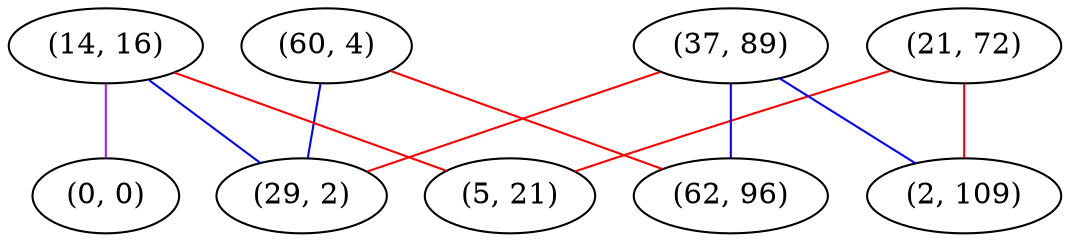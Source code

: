 graph "" {
"(60, 4)";
"(14, 16)";
"(21, 72)";
"(37, 89)";
"(2, 109)";
"(0, 0)";
"(29, 2)";
"(5, 21)";
"(62, 96)";
"(60, 4)" -- "(29, 2)"  [color=blue, key=0, weight=3];
"(60, 4)" -- "(62, 96)"  [color=red, key=0, weight=1];
"(14, 16)" -- "(0, 0)"  [color=purple, key=0, weight=4];
"(14, 16)" -- "(29, 2)"  [color=blue, key=0, weight=3];
"(14, 16)" -- "(5, 21)"  [color=red, key=0, weight=1];
"(21, 72)" -- "(2, 109)"  [color=red, key=0, weight=1];
"(21, 72)" -- "(5, 21)"  [color=red, key=0, weight=1];
"(37, 89)" -- "(2, 109)"  [color=blue, key=0, weight=3];
"(37, 89)" -- "(29, 2)"  [color=red, key=0, weight=1];
"(37, 89)" -- "(62, 96)"  [color=blue, key=0, weight=3];
}
